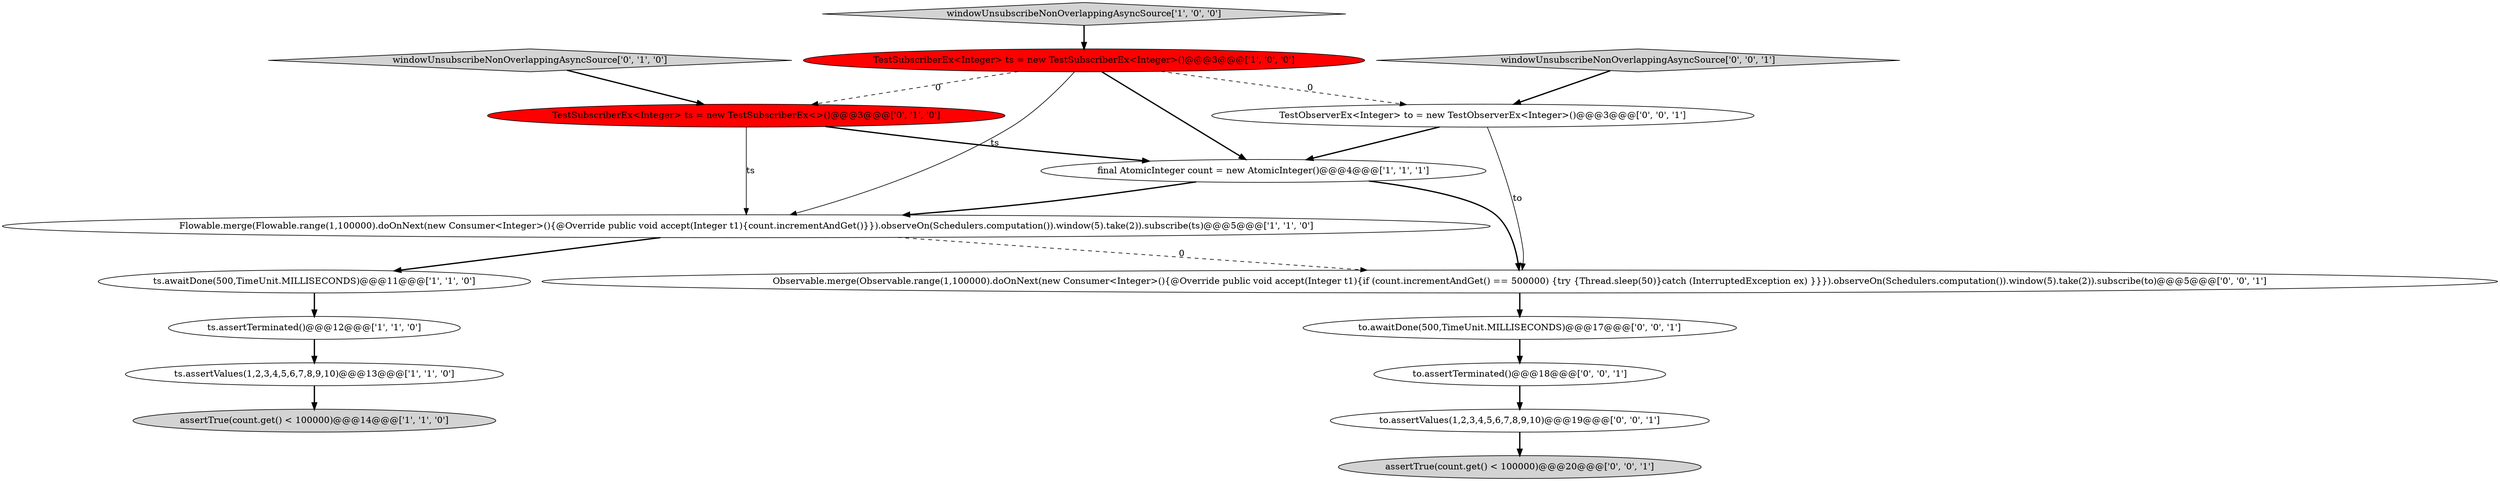 digraph {
12 [style = filled, label = "Observable.merge(Observable.range(1,100000).doOnNext(new Consumer<Integer>(){@Override public void accept(Integer t1){if (count.incrementAndGet() == 500000) {try {Thread.sleep(50)}catch (InterruptedException ex) }}}).observeOn(Schedulers.computation()).window(5).take(2)).subscribe(to)@@@5@@@['0', '0', '1']", fillcolor = white, shape = ellipse image = "AAA0AAABBB3BBB"];
9 [style = filled, label = "TestSubscriberEx<Integer> ts = new TestSubscriberEx<>()@@@3@@@['0', '1', '0']", fillcolor = red, shape = ellipse image = "AAA1AAABBB2BBB"];
5 [style = filled, label = "ts.awaitDone(500,TimeUnit.MILLISECONDS)@@@11@@@['1', '1', '0']", fillcolor = white, shape = ellipse image = "AAA0AAABBB1BBB"];
2 [style = filled, label = "Flowable.merge(Flowable.range(1,100000).doOnNext(new Consumer<Integer>(){@Override public void accept(Integer t1){count.incrementAndGet()}}).observeOn(Schedulers.computation()).window(5).take(2)).subscribe(ts)@@@5@@@['1', '1', '0']", fillcolor = white, shape = ellipse image = "AAA0AAABBB1BBB"];
13 [style = filled, label = "to.assertTerminated()@@@18@@@['0', '0', '1']", fillcolor = white, shape = ellipse image = "AAA0AAABBB3BBB"];
3 [style = filled, label = "windowUnsubscribeNonOverlappingAsyncSource['1', '0', '0']", fillcolor = lightgray, shape = diamond image = "AAA0AAABBB1BBB"];
1 [style = filled, label = "ts.assertTerminated()@@@12@@@['1', '1', '0']", fillcolor = white, shape = ellipse image = "AAA0AAABBB1BBB"];
11 [style = filled, label = "TestObserverEx<Integer> to = new TestObserverEx<Integer>()@@@3@@@['0', '0', '1']", fillcolor = white, shape = ellipse image = "AAA0AAABBB3BBB"];
4 [style = filled, label = "TestSubscriberEx<Integer> ts = new TestSubscriberEx<Integer>()@@@3@@@['1', '0', '0']", fillcolor = red, shape = ellipse image = "AAA1AAABBB1BBB"];
7 [style = filled, label = "assertTrue(count.get() < 100000)@@@14@@@['1', '1', '0']", fillcolor = lightgray, shape = ellipse image = "AAA0AAABBB1BBB"];
16 [style = filled, label = "to.awaitDone(500,TimeUnit.MILLISECONDS)@@@17@@@['0', '0', '1']", fillcolor = white, shape = ellipse image = "AAA0AAABBB3BBB"];
0 [style = filled, label = "final AtomicInteger count = new AtomicInteger()@@@4@@@['1', '1', '1']", fillcolor = white, shape = ellipse image = "AAA0AAABBB1BBB"];
15 [style = filled, label = "windowUnsubscribeNonOverlappingAsyncSource['0', '0', '1']", fillcolor = lightgray, shape = diamond image = "AAA0AAABBB3BBB"];
10 [style = filled, label = "assertTrue(count.get() < 100000)@@@20@@@['0', '0', '1']", fillcolor = lightgray, shape = ellipse image = "AAA0AAABBB3BBB"];
8 [style = filled, label = "windowUnsubscribeNonOverlappingAsyncSource['0', '1', '0']", fillcolor = lightgray, shape = diamond image = "AAA0AAABBB2BBB"];
14 [style = filled, label = "to.assertValues(1,2,3,4,5,6,7,8,9,10)@@@19@@@['0', '0', '1']", fillcolor = white, shape = ellipse image = "AAA0AAABBB3BBB"];
6 [style = filled, label = "ts.assertValues(1,2,3,4,5,6,7,8,9,10)@@@13@@@['1', '1', '0']", fillcolor = white, shape = ellipse image = "AAA0AAABBB1BBB"];
16->13 [style = bold, label=""];
9->0 [style = bold, label=""];
0->12 [style = bold, label=""];
0->2 [style = bold, label=""];
14->10 [style = bold, label=""];
11->12 [style = solid, label="to"];
12->16 [style = bold, label=""];
3->4 [style = bold, label=""];
4->0 [style = bold, label=""];
5->1 [style = bold, label=""];
4->9 [style = dashed, label="0"];
2->12 [style = dashed, label="0"];
11->0 [style = bold, label=""];
1->6 [style = bold, label=""];
15->11 [style = bold, label=""];
4->2 [style = solid, label="ts"];
8->9 [style = bold, label=""];
9->2 [style = solid, label="ts"];
4->11 [style = dashed, label="0"];
6->7 [style = bold, label=""];
13->14 [style = bold, label=""];
2->5 [style = bold, label=""];
}
